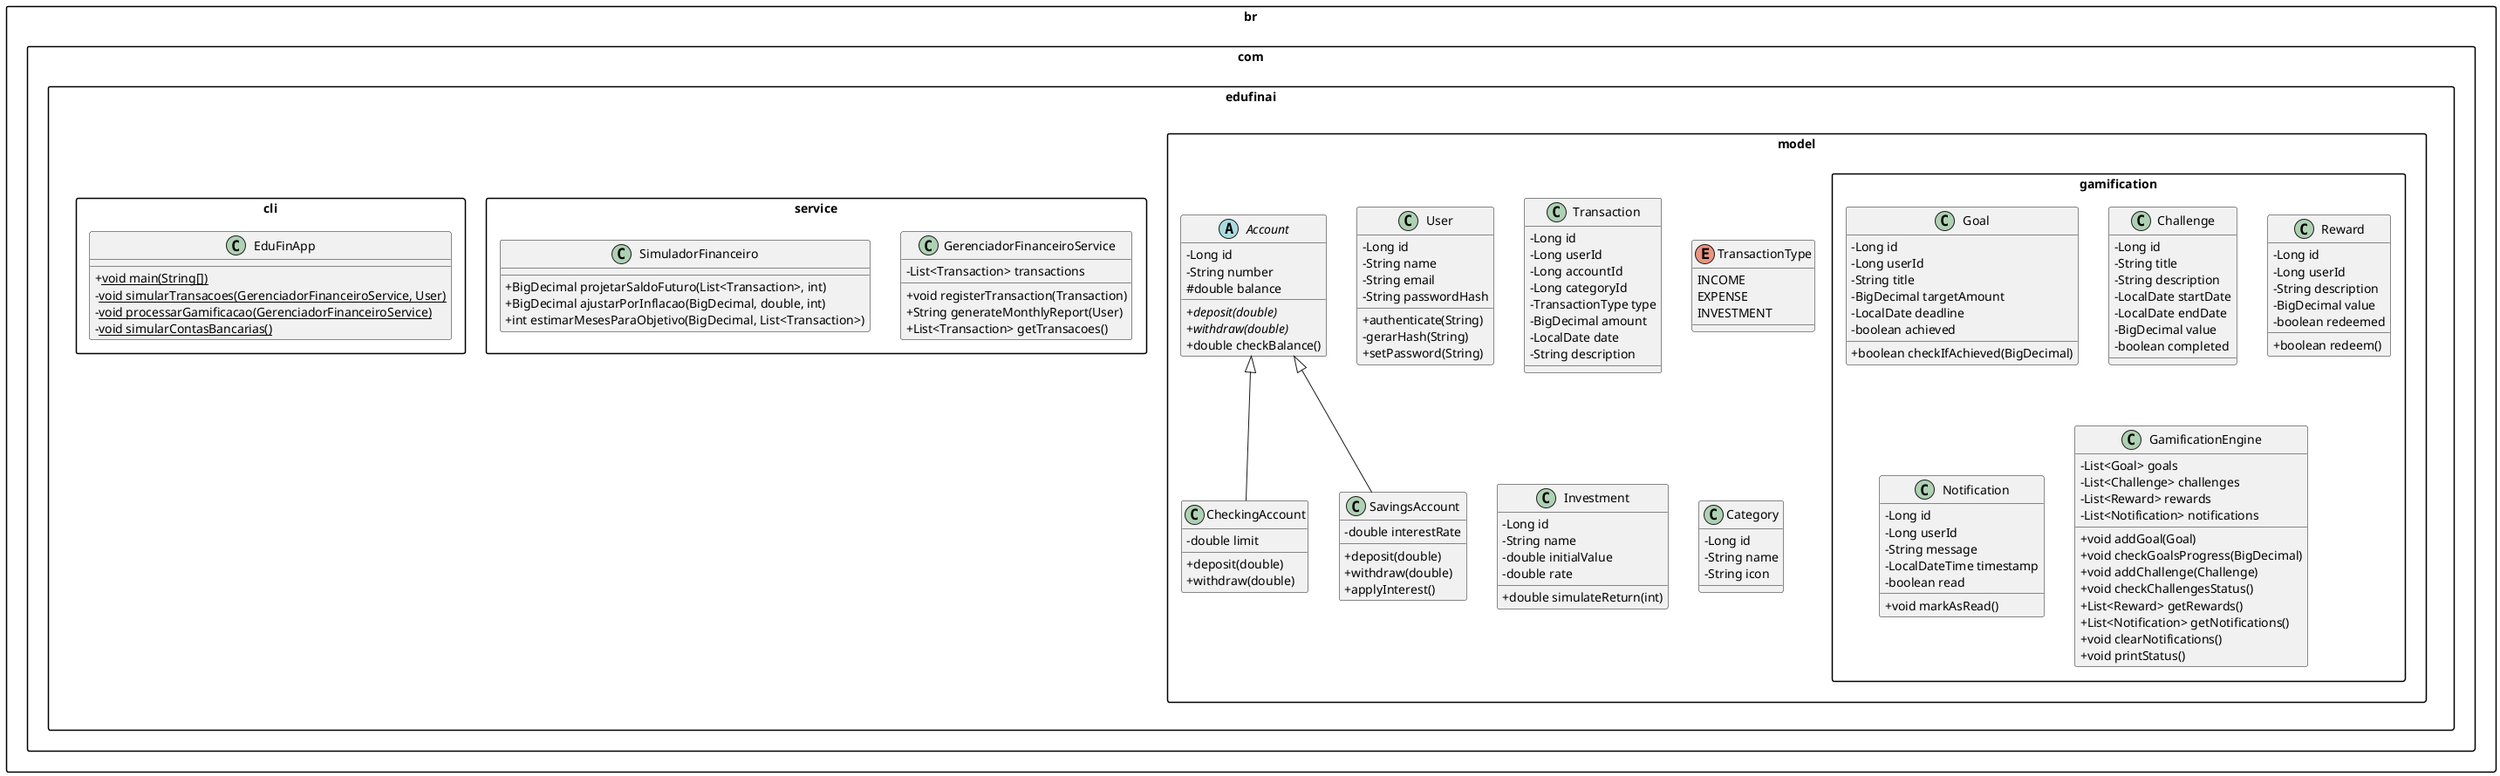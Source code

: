 @startuml
skinparam classAttributeIconSize 0
skinparam defaultTextAlignment center
skinparam packageStyle rectangle

top to bottom direction

together {
  package "br.com.edufinai.model" {

    abstract class Account {
      - Long id
      - String number
      # double balance
      + <i>deposit(double)</i>
      + <i>withdraw(double)</i>
      + double checkBalance()
    }

    class CheckingAccount {
      - double limit
      + deposit(double)
      + withdraw(double)
    }

    class SavingsAccount {
      - double interestRate
      + deposit(double)
      + withdraw(double)
      + applyInterest()
    }

    class User {
      - Long id
      - String name
      - String email
      - String passwordHash
      + authenticate(String)
      - gerarHash(String)
      + setPassword(String)
    }

    class Transaction {
      - Long id
      - Long userId
      - Long accountId
      - Long categoryId
      - TransactionType type
      - BigDecimal amount
      - LocalDate date
      - String description
    }

    enum TransactionType {
      INCOME
      EXPENSE
      INVESTMENT
    }

    class Investment {
      - Long id
      - String name
      - double initialValue
      - double rate
      + double simulateReturn(int)
    }

    class Category {
      - Long id
      - String name
      - String icon
    }

    package "gamification" {
      class Goal {
        - Long id
        - Long userId
        - String title
        - BigDecimal targetAmount
        - LocalDate deadline
        - boolean achieved
        + boolean checkIfAchieved(BigDecimal)
      }

      class Challenge {
        - Long id
        - String title
        - String description
        - LocalDate startDate
        - LocalDate endDate
        - BigDecimal value
        - boolean completed
      }

      class Reward {
        - Long id
        - Long userId
        - String description
        - BigDecimal value
        - boolean redeemed
        + boolean redeem()
      }

      class Notification {
        - Long id
        - Long userId
        - String message
        - LocalDateTime timestamp
        - boolean read
        + void markAsRead()
      }

      class GamificationEngine {
        - List<Goal> goals
        - List<Challenge> challenges
        - List<Reward> rewards
        - List<Notification> notifications
        + void addGoal(Goal)
        + void checkGoalsProgress(BigDecimal)
        + void addChallenge(Challenge)
        + void checkChallengesStatus()
        + List<Reward> getRewards()
        + List<Notification> getNotifications()
        + void clearNotifications()
        + void printStatus()
      }
    }
  }

  package "br.com.edufinai.service" {
    class GerenciadorFinanceiroService {
      - List<Transaction> transactions
      + void registerTransaction(Transaction)
      + String generateMonthlyReport(User)
      + List<Transaction> getTransacoes()
    }

    class SimuladorFinanceiro {
      + BigDecimal projetarSaldoFuturo(List<Transaction>, int)
      + BigDecimal ajustarPorInflacao(BigDecimal, double, int)
      + int estimarMesesParaObjetivo(BigDecimal, List<Transaction>)
    }
  }

  package "br.com.edufinai.cli" {
    class EduFinApp {
      + <u>void main(String[])</u>
      - <u>void simularTransacoes(GerenciadorFinanceiroService, User)</u>
      - <u>void processarGamificacao(GerenciadorFinanceiroService)</u>
      - <u>void simularContasBancarias()</u>
    }
  }
}

' Heranças
Account <|-- SavingsAccount
Account <|-- CheckingAccount
@enduml
